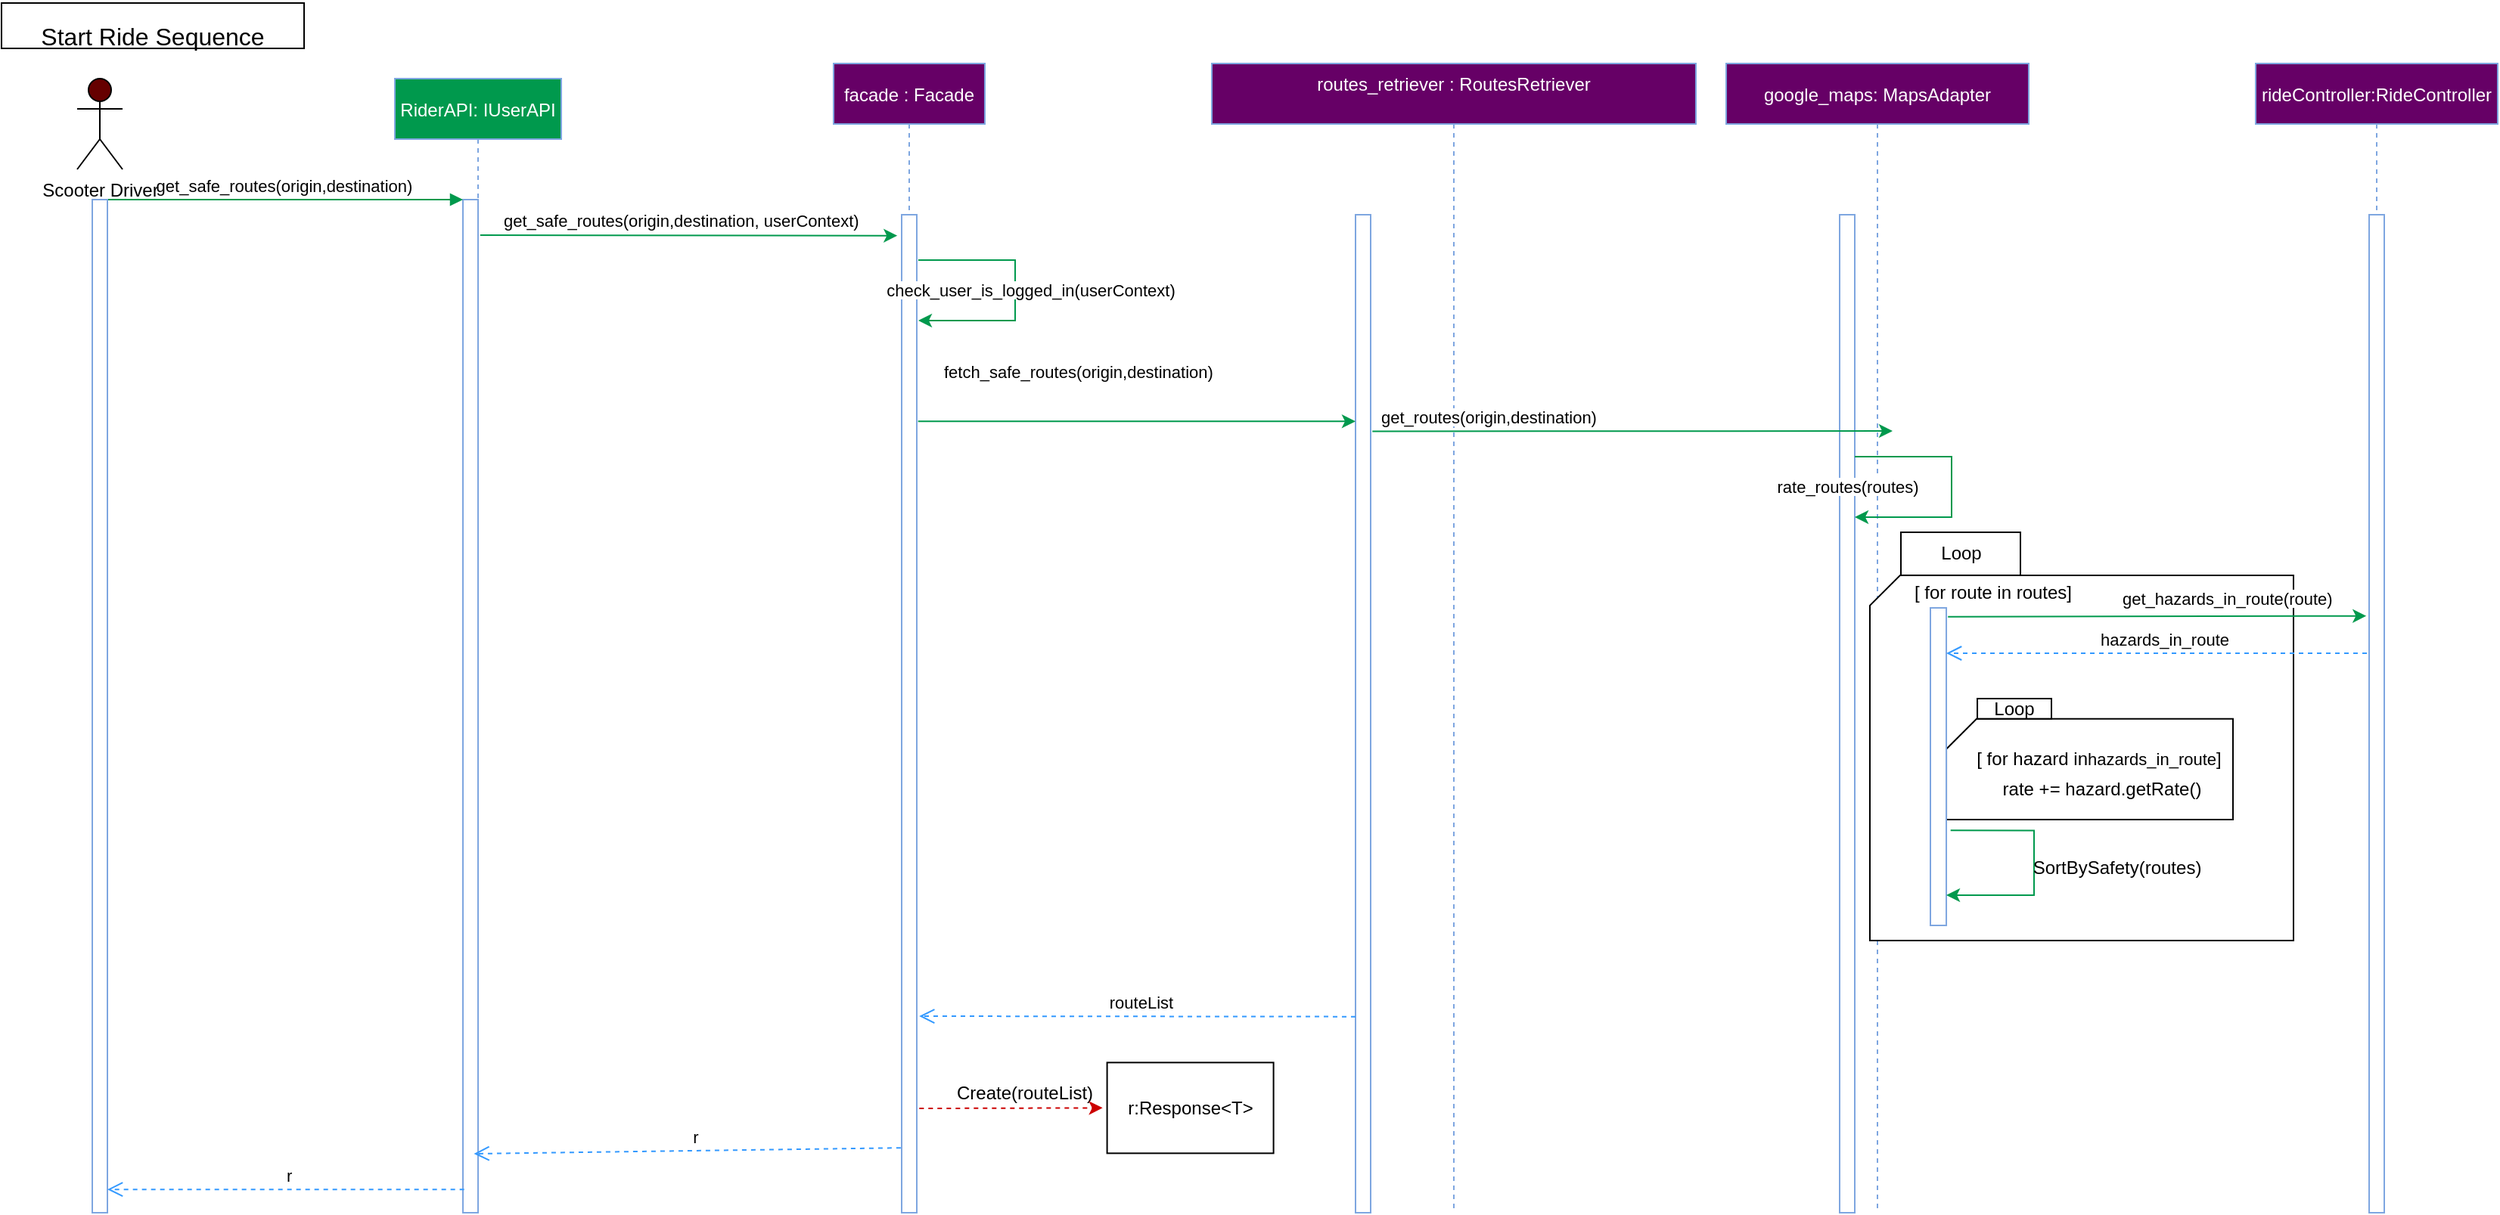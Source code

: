 <mxfile version="17.4.2" type="device" pages="2"><diagram id="kgpKYQtTHZ0yAKxKKP6v" name="Start Ride"><mxGraphModel dx="2585" dy="1558" grid="1" gridSize="10" guides="1" tooltips="1" connect="1" arrows="1" fold="1" page="1" pageScale="1" pageWidth="850" pageHeight="1100" math="0" shadow="0"><root><mxCell id="0"/><mxCell id="1" parent="0"/><mxCell id="3nuBFxr9cyL0pnOWT2aG-5" value="RiderAPI: IUserAPI" style="shape=umlLifeline;perimeter=lifelinePerimeter;container=1;collapsible=0;recursiveResize=0;rounded=0;shadow=0;strokeWidth=1;fillColor=#00994D;fontColor=#FFFFFF;strokeColor=#7EA6E0;" parent="1" vertex="1"><mxGeometry x="300" y="80" width="110" height="750" as="geometry"/></mxCell><mxCell id="3nuBFxr9cyL0pnOWT2aG-6" value="" style="points=[];perimeter=orthogonalPerimeter;rounded=0;shadow=0;strokeWidth=1;strokeColor=#7EA6E0;" parent="3nuBFxr9cyL0pnOWT2aG-5" vertex="1"><mxGeometry x="45" y="80" width="10" height="670" as="geometry"/></mxCell><mxCell id="3nuBFxr9cyL0pnOWT2aG-8" value="get_safe_routes(origin,destination)" style="verticalAlign=bottom;endArrow=block;entryX=0;entryY=0;shadow=0;strokeWidth=1;exitX=0.9;exitY=0;exitDx=0;exitDy=0;exitPerimeter=0;strokeColor=#00994D;" parent="1" source="cH-cCcxf4-pyTQIwFpyP-3" target="3nuBFxr9cyL0pnOWT2aG-6" edge="1"><mxGeometry relative="1" as="geometry"><mxPoint x="175" y="160" as="sourcePoint"/><Array as="points"><mxPoint x="220" y="160"/></Array></mxGeometry></mxCell><mxCell id="cH-cCcxf4-pyTQIwFpyP-2" value="Scooter Driver" style="shape=umlActor;verticalLabelPosition=bottom;verticalAlign=top;html=1;outlineConnect=0;fillColor=#660000;" parent="1" vertex="1"><mxGeometry x="90" y="80" width="30" height="60" as="geometry"/></mxCell><mxCell id="cH-cCcxf4-pyTQIwFpyP-3" value="" style="points=[];perimeter=orthogonalPerimeter;rounded=0;shadow=0;strokeWidth=1;strokeColor=#7EA6E0;" parent="1" vertex="1"><mxGeometry x="100" y="160" width="10" height="670" as="geometry"/></mxCell><mxCell id="cH-cCcxf4-pyTQIwFpyP-7" value="google_maps: MapsAdapter" style="shape=umlLifeline;perimeter=lifelinePerimeter;container=1;collapsible=0;recursiveResize=0;rounded=0;shadow=0;strokeWidth=1;fillColor=#660066;fontColor=#FFFFFF;strokeColor=#7EA6E0;" parent="1" vertex="1"><mxGeometry x="1180" y="70" width="200" height="760" as="geometry"/></mxCell><mxCell id="cH-cCcxf4-pyTQIwFpyP-8" value="" style="points=[];perimeter=orthogonalPerimeter;rounded=0;shadow=0;strokeWidth=1;strokeColor=#7EA6E0;" parent="cH-cCcxf4-pyTQIwFpyP-7" vertex="1"><mxGeometry x="75" y="100" width="10" height="660" as="geometry"/></mxCell><mxCell id="uz7Ku8ct91XG_DkRD2_f-23" value="" style="endArrow=classic;html=1;rounded=0;strokeColor=#00994D;" edge="1" parent="cH-cCcxf4-pyTQIwFpyP-7"><mxGeometry width="50" height="50" relative="1" as="geometry"><mxPoint x="85" y="260" as="sourcePoint"/><mxPoint x="85" y="300" as="targetPoint"/><Array as="points"><mxPoint x="149" y="260"/><mxPoint x="149" y="300"/></Array></mxGeometry></mxCell><mxCell id="uz7Ku8ct91XG_DkRD2_f-25" value="Loop" style="rounded=0;whiteSpace=wrap;html=1;" vertex="1" parent="cH-cCcxf4-pyTQIwFpyP-7"><mxGeometry x="115.5" y="310.005" width="79" height="28.448" as="geometry"/></mxCell><mxCell id="uz7Ku8ct91XG_DkRD2_f-26" value="" style="verticalLabelPosition=bottom;verticalAlign=top;html=1;shape=card;whiteSpace=wrap;size=20;arcSize=12;" vertex="1" parent="cH-cCcxf4-pyTQIwFpyP-7"><mxGeometry x="95" y="338.45" width="280" height="241.55" as="geometry"/></mxCell><mxCell id="uz7Ku8ct91XG_DkRD2_f-27" value="[ for route in routes]" style="text;html=1;align=center;verticalAlign=middle;resizable=0;points=[];autosize=1;strokeColor=none;fillColor=none;" vertex="1" parent="cH-cCcxf4-pyTQIwFpyP-7"><mxGeometry x="115.5" y="340" width="120" height="20" as="geometry"/></mxCell><mxCell id="uz7Ku8ct91XG_DkRD2_f-31" value="" style="verticalLabelPosition=bottom;verticalAlign=top;html=1;shape=card;whiteSpace=wrap;size=20;arcSize=12;" vertex="1" parent="cH-cCcxf4-pyTQIwFpyP-7"><mxGeometry x="145.52" y="433.34" width="189.48" height="66.66" as="geometry"/></mxCell><mxCell id="uz7Ku8ct91XG_DkRD2_f-32" value="[ for hazard in&lt;span style=&quot;font-size: 11px ; background-color: rgb(255 , 255 , 255)&quot;&gt;hazards_in_route&lt;/span&gt;]" style="text;html=1;align=center;verticalAlign=middle;resizable=0;points=[];autosize=1;strokeColor=none;fillColor=none;" vertex="1" parent="cH-cCcxf4-pyTQIwFpyP-7"><mxGeometry x="156.03" y="450.003" width="180" height="20" as="geometry"/></mxCell><mxCell id="uz7Ku8ct91XG_DkRD2_f-33" value="Loop" style="rounded=0;whiteSpace=wrap;html=1;" vertex="1" parent="cH-cCcxf4-pyTQIwFpyP-7"><mxGeometry x="166.02" y="420" width="48.98" height="13.34" as="geometry"/></mxCell><mxCell id="uz7Ku8ct91XG_DkRD2_f-34" value="rate += hazard.getRate()" style="text;html=1;align=center;verticalAlign=middle;resizable=0;points=[];autosize=1;strokeColor=none;fillColor=none;" vertex="1" parent="cH-cCcxf4-pyTQIwFpyP-7"><mxGeometry x="173.345" y="470.003" width="150" height="20" as="geometry"/></mxCell><mxCell id="uz7Ku8ct91XG_DkRD2_f-28" value="" style="points=[];perimeter=orthogonalPerimeter;rounded=0;shadow=0;strokeWidth=1;strokeColor=#7EA6E0;" vertex="1" parent="cH-cCcxf4-pyTQIwFpyP-7"><mxGeometry x="135" y="360" width="10.52" height="210" as="geometry"/></mxCell><mxCell id="uz7Ku8ct91XG_DkRD2_f-37" style="edgeStyle=orthogonalEdgeStyle;rounded=0;orthogonalLoop=1;jettySize=auto;html=1;strokeColor=#00994D;" edge="1" parent="cH-cCcxf4-pyTQIwFpyP-7"><mxGeometry relative="1" as="geometry"><mxPoint x="145.52" y="550.012" as="targetPoint"/><Array as="points"><mxPoint x="203.52" y="507.339"/><mxPoint x="203.52" y="550.012"/><mxPoint x="148.52" y="550.012"/></Array><mxPoint x="148.35" y="507.163" as="sourcePoint"/></mxGeometry></mxCell><mxCell id="uz7Ku8ct91XG_DkRD2_f-38" value="SortBySafety(routes)" style="text;html=1;align=center;verticalAlign=middle;resizable=0;points=[];autosize=1;strokeColor=none;fillColor=none;" vertex="1" parent="cH-cCcxf4-pyTQIwFpyP-7"><mxGeometry x="193.35" y="522.38" width="130" height="20" as="geometry"/></mxCell><mxCell id="uz7Ku8ct91XG_DkRD2_f-30" value="hazards_in_route" style="verticalAlign=bottom;endArrow=open;dashed=1;endSize=8;shadow=0;strokeWidth=1;strokeColor=#3399FF;" edge="1" parent="cH-cCcxf4-pyTQIwFpyP-7" source="uz7Ku8ct91XG_DkRD2_f-40"><mxGeometry x="-0.019" relative="1" as="geometry"><mxPoint x="145.524" y="390" as="targetPoint"/><mxPoint x="445" y="390" as="sourcePoint"/><Array as="points"><mxPoint x="335.47" y="390"/></Array><mxPoint as="offset"/></mxGeometry></mxCell><mxCell id="cH-cCcxf4-pyTQIwFpyP-11" value="&lt;span style=&quot;font-size: 11px ; text-align: center ; background-color: rgb(255 , 255 , 255)&quot;&gt;get_safe_routes(origin,destination, userContext)&lt;/span&gt;" style="text;whiteSpace=wrap;html=1;fillColor=none;" parent="1" vertex="1"><mxGeometry x="370" y="160" width="250" height="30" as="geometry"/></mxCell><mxCell id="cH-cCcxf4-pyTQIwFpyP-30" value="r" style="verticalAlign=bottom;endArrow=open;dashed=1;endSize=8;shadow=0;strokeWidth=1;strokeColor=#3399FF;exitX=0.083;exitY=0.977;exitDx=0;exitDy=0;exitPerimeter=0;" parent="1" target="cH-cCcxf4-pyTQIwFpyP-3" edge="1" source="3nuBFxr9cyL0pnOWT2aG-6"><mxGeometry x="-0.019" relative="1" as="geometry"><mxPoint x="70" y="455" as="targetPoint"/><mxPoint x="348" y="430" as="sourcePoint"/><Array as="points"/><mxPoint as="offset"/></mxGeometry></mxCell><mxCell id="cH-cCcxf4-pyTQIwFpyP-53" value="&lt;br&gt;&lt;font size=&quot;3&quot;&gt;Start Ride Sequence&lt;br&gt;&lt;/font&gt;" style="rounded=0;whiteSpace=wrap;html=1;" parent="1" vertex="1"><mxGeometry x="40" y="30" width="200" height="30" as="geometry"/></mxCell><mxCell id="cH-cCcxf4-pyTQIwFpyP-5" value="" style="endArrow=classic;html=1;rounded=0;strokeColor=#00994D;exitX=0.513;exitY=0.138;exitDx=0;exitDy=0;exitPerimeter=0;entryX=-0.286;entryY=0.021;entryDx=0;entryDy=0;entryPerimeter=0;" parent="1" source="3nuBFxr9cyL0pnOWT2aG-5" target="uz7Ku8ct91XG_DkRD2_f-2" edge="1"><mxGeometry width="50" height="50" relative="1" as="geometry"><mxPoint x="355" y="180" as="sourcePoint"/><mxPoint x="510" y="180" as="targetPoint"/></mxGeometry></mxCell><mxCell id="uz7Ku8ct91XG_DkRD2_f-1" value="facade : Facade" style="shape=umlLifeline;perimeter=lifelinePerimeter;container=1;collapsible=0;recursiveResize=0;rounded=0;shadow=0;strokeWidth=1;fillColor=#660066;fontColor=#FFFFFF;strokeColor=#7EA6E0;" vertex="1" parent="1"><mxGeometry x="590" y="70" width="100" height="760" as="geometry"/></mxCell><mxCell id="uz7Ku8ct91XG_DkRD2_f-2" value="" style="points=[];perimeter=orthogonalPerimeter;rounded=0;shadow=0;strokeWidth=1;strokeColor=#7EA6E0;" vertex="1" parent="uz7Ku8ct91XG_DkRD2_f-1"><mxGeometry x="45" y="100" width="10" height="660" as="geometry"/></mxCell><mxCell id="uz7Ku8ct91XG_DkRD2_f-4" value="" style="endArrow=classic;html=1;rounded=0;strokeColor=#00994D;" edge="1" parent="uz7Ku8ct91XG_DkRD2_f-1"><mxGeometry width="50" height="50" relative="1" as="geometry"><mxPoint x="56" y="130" as="sourcePoint"/><mxPoint x="56" y="170" as="targetPoint"/><Array as="points"><mxPoint x="120" y="130"/><mxPoint x="120" y="170"/></Array></mxGeometry></mxCell><mxCell id="uz7Ku8ct91XG_DkRD2_f-5" value="&lt;span style=&quot;font-size: 11px ; background-color: rgb(255 , 255 , 255)&quot;&gt;check_user_is_logged_in(userContext)&lt;/span&gt;" style="text;html=1;align=center;verticalAlign=middle;resizable=0;points=[];autosize=1;strokeColor=none;fillColor=none;" vertex="1" parent="1"><mxGeometry x="615" y="210" width="210" height="20" as="geometry"/></mxCell><mxCell id="uz7Ku8ct91XG_DkRD2_f-7" value="routes_retriever : RoutesRetriever&#10;  " style="shape=umlLifeline;perimeter=lifelinePerimeter;container=1;collapsible=0;recursiveResize=0;rounded=0;shadow=0;strokeWidth=1;fillColor=#660066;fontColor=#FFFFFF;strokeColor=#7EA6E0;" vertex="1" parent="1"><mxGeometry x="840" y="70" width="320" height="760" as="geometry"/></mxCell><mxCell id="uz7Ku8ct91XG_DkRD2_f-8" value="" style="points=[];perimeter=orthogonalPerimeter;rounded=0;shadow=0;strokeWidth=1;strokeColor=#7EA6E0;" vertex="1" parent="uz7Ku8ct91XG_DkRD2_f-7"><mxGeometry x="95" y="100" width="10" height="660" as="geometry"/></mxCell><mxCell id="uz7Ku8ct91XG_DkRD2_f-22" value="&lt;span style=&quot;color: rgb(0 , 0 , 0) ; font-family: &amp;#34;helvetica&amp;#34; ; font-size: 11px ; font-style: normal ; font-weight: 400 ; letter-spacing: normal ; text-align: center ; text-indent: 0px ; text-transform: none ; word-spacing: 0px ; background-color: rgb(255 , 255 , 255) ; display: inline ; float: none&quot;&gt;get_routes(origin,destination)&lt;/span&gt;" style="text;whiteSpace=wrap;html=1;" vertex="1" parent="uz7Ku8ct91XG_DkRD2_f-7"><mxGeometry x="110" y="220" width="200" height="30" as="geometry"/></mxCell><mxCell id="uz7Ku8ct91XG_DkRD2_f-9" value="&lt;span style=&quot;font-size: 11px ; text-align: center ; background-color: rgb(255 , 255 , 255)&quot;&gt;fetch_safe_routes(origin,destination)&lt;/span&gt;" style="text;whiteSpace=wrap;html=1;fillColor=none;" vertex="1" parent="1"><mxGeometry x="660.6" y="260" width="250" height="30" as="geometry"/></mxCell><mxCell id="uz7Ku8ct91XG_DkRD2_f-10" value="" style="endArrow=classic;html=1;rounded=0;strokeColor=#00994D;exitX=1.086;exitY=0.207;exitDx=0;exitDy=0;exitPerimeter=0;" edge="1" parent="1" source="uz7Ku8ct91XG_DkRD2_f-2" target="uz7Ku8ct91XG_DkRD2_f-8"><mxGeometry width="50" height="50" relative="1" as="geometry"><mxPoint x="650.0" y="281.87" as="sourcePoint"/><mxPoint x="922.74" y="281.34" as="targetPoint"/></mxGeometry></mxCell><mxCell id="uz7Ku8ct91XG_DkRD2_f-18" value="r" style="verticalAlign=bottom;endArrow=open;dashed=1;endSize=8;shadow=0;strokeWidth=1;strokeColor=#3399FF;entryX=0.475;entryY=0.948;entryDx=0;entryDy=0;entryPerimeter=0;exitX=-0.056;exitY=0.935;exitDx=0;exitDy=0;exitPerimeter=0;" edge="1" parent="1" source="uz7Ku8ct91XG_DkRD2_f-2" target="3nuBFxr9cyL0pnOWT2aG-5"><mxGeometry x="-0.033" relative="1" as="geometry"><mxPoint x="470" y="420" as="targetPoint"/><mxPoint x="634.5" y="420" as="sourcePoint"/><Array as="points"/><mxPoint x="1" as="offset"/></mxGeometry></mxCell><mxCell id="uz7Ku8ct91XG_DkRD2_f-24" value="&lt;span style=&quot;font-size: 11px ; background-color: rgb(255 , 255 , 255)&quot;&gt;rate_routes(routes)&lt;/span&gt;" style="text;html=1;align=center;verticalAlign=middle;resizable=0;points=[];autosize=1;strokeColor=none;fillColor=none;" vertex="1" parent="1"><mxGeometry x="1205" y="340" width="110" height="20" as="geometry"/></mxCell><mxCell id="cH-cCcxf4-pyTQIwFpyP-9" value="" style="endArrow=classic;html=1;rounded=0;strokeColor=#00994D;exitX=1.103;exitY=0.028;exitDx=0;exitDy=0;exitPerimeter=0;entryX=-0.186;entryY=0.402;entryDx=0;entryDy=0;entryPerimeter=0;" parent="1" target="uz7Ku8ct91XG_DkRD2_f-41" edge="1" source="uz7Ku8ct91XG_DkRD2_f-28"><mxGeometry width="50" height="50" relative="1" as="geometry"><mxPoint x="1383.083" y="581.327" as="sourcePoint"/><mxPoint x="1625" y="436" as="targetPoint"/></mxGeometry></mxCell><mxCell id="uz7Ku8ct91XG_DkRD2_f-40" value="rideController:RideController" style="shape=umlLifeline;perimeter=lifelinePerimeter;container=1;collapsible=0;recursiveResize=0;rounded=0;shadow=0;strokeWidth=1;fillColor=#660066;fontColor=#FFFFFF;strokeColor=#7EA6E0;" vertex="1" parent="1"><mxGeometry x="1530" y="70" width="160" height="760" as="geometry"/></mxCell><mxCell id="uz7Ku8ct91XG_DkRD2_f-41" value="" style="points=[];perimeter=orthogonalPerimeter;rounded=0;shadow=0;strokeWidth=1;strokeColor=#7EA6E0;" vertex="1" parent="uz7Ku8ct91XG_DkRD2_f-40"><mxGeometry x="75" y="100" width="10" height="660" as="geometry"/></mxCell><mxCell id="uz7Ku8ct91XG_DkRD2_f-17" value="Create(routeList)" style="text;html=1;align=center;verticalAlign=middle;resizable=0;points=[];autosize=1;strokeColor=none;fillColor=none;" vertex="1" parent="1"><mxGeometry x="660.8" y="740.68" width="110" height="20" as="geometry"/></mxCell><mxCell id="uz7Ku8ct91XG_DkRD2_f-14" value="routeList" style="verticalAlign=bottom;endArrow=open;dashed=1;endSize=8;shadow=0;strokeWidth=1;exitX=-0.08;exitY=0.285;exitDx=0;exitDy=0;exitPerimeter=0;strokeColor=#3399FF;entryX=1.08;entryY=0.258;entryDx=0;entryDy=0;entryPerimeter=0;" edge="1" parent="1"><mxGeometry x="-0.019" relative="1" as="geometry"><mxPoint x="646.6" y="700" as="targetPoint"/><mxPoint x="935.0" y="700.33" as="sourcePoint"/><Array as="points"/><mxPoint as="offset"/></mxGeometry></mxCell><mxCell id="uz7Ku8ct91XG_DkRD2_f-16" value="" style="endArrow=classic;html=1;rounded=0;dashed=1;strokeColor=#CC0000;exitX=1.086;exitY=0.371;exitDx=0;exitDy=0;exitPerimeter=0;entryX=0.973;entryY=1;entryDx=0;entryDy=0;entryPerimeter=0;" edge="1" parent="1" target="uz7Ku8ct91XG_DkRD2_f-17"><mxGeometry width="50" height="50" relative="1" as="geometry"><mxPoint x="646.66" y="761.02" as="sourcePoint"/><mxPoint x="760.8" y="760.68" as="targetPoint"/></mxGeometry></mxCell><mxCell id="uz7Ku8ct91XG_DkRD2_f-15" value="r:Response&amp;lt;T&amp;gt;" style="rounded=0;whiteSpace=wrap;html=1;" vertex="1" parent="1"><mxGeometry x="770.8" y="730.68" width="110" height="60" as="geometry"/></mxCell><mxCell id="uz7Ku8ct91XG_DkRD2_f-21" value="" style="endArrow=classic;html=1;rounded=0;strokeColor=#00994D;exitX=1.114;exitY=0.217;exitDx=0;exitDy=0;exitPerimeter=0;" edge="1" parent="1" source="uz7Ku8ct91XG_DkRD2_f-8"><mxGeometry width="50" height="50" relative="1" as="geometry"><mxPoint x="1060" y="310.55" as="sourcePoint"/><mxPoint x="1290" y="313" as="targetPoint"/></mxGeometry></mxCell><mxCell id="cH-cCcxf4-pyTQIwFpyP-13" value="&lt;div style=&quot;text-align: center&quot;&gt;&lt;font face=&quot;helvetica&quot;&gt;&lt;span style=&quot;font-size: 11px ; background-color: rgb(255 , 255 , 255)&quot;&gt;get_hazards_in_route(route)&lt;/span&gt;&lt;/font&gt;&lt;/div&gt;" style="text;whiteSpace=wrap;html=1;" parent="1" vertex="1"><mxGeometry x="1440" y="410" width="147.18" height="30" as="geometry"/></mxCell></root></mxGraphModel></diagram><diagram id="BFsOeK4-AFfogcsaZ37H" name="During Ride"><mxGraphModel dx="1102" dy="857" grid="1" gridSize="10" guides="1" tooltips="1" connect="1" arrows="1" fold="1" page="1" pageScale="1" pageWidth="827" pageHeight="1169" math="0" shadow="0"><root><mxCell id="0"/><mxCell id="1" parent="0"/><mxCell id="gbzLUbdY3y172fPO6KQh-1" value="" style="rounded=0;whiteSpace=wrap;html=1;labelBackgroundColor=#FFB570;fillColor=#99FFFF;" vertex="1" parent="1"><mxGeometry x="310" y="315" width="420" height="85" as="geometry"/></mxCell><mxCell id="gbzLUbdY3y172fPO6KQh-2" value="" style="rounded=0;whiteSpace=wrap;html=1;labelBackgroundColor=#FFB570;fillColor=#FFFFFF;" vertex="1" parent="1"><mxGeometry x="320" y="305" width="270" height="105" as="geometry"/></mxCell><mxCell id="gbzLUbdY3y172fPO6KQh-3" value="" style="rounded=0;whiteSpace=wrap;html=1;" vertex="1" parent="1"><mxGeometry x="30" y="160" width="760" height="370" as="geometry"/></mxCell><mxCell id="gbzLUbdY3y172fPO6KQh-4" value="CameraModule" style="shape=umlLifeline;perimeter=lifelinePerimeter;container=1;collapsible=0;recursiveResize=0;rounded=0;shadow=0;strokeWidth=1;fillColor=#00994D;fontColor=#FFFFFF;strokeColor=#7EA6E0;" vertex="1" parent="1"><mxGeometry x="530" y="50" width="100" height="150" as="geometry"/></mxCell><mxCell id="gbzLUbdY3y172fPO6KQh-5" value="" style="points=[];perimeter=orthogonalPerimeter;rounded=0;shadow=0;strokeWidth=1;strokeColor=#7EA6E0;" vertex="1" parent="gbzLUbdY3y172fPO6KQh-4"><mxGeometry x="45" y="80" width="10" height="70" as="geometry"/></mxCell><mxCell id="gbzLUbdY3y172fPO6KQh-6" value="StartCamera()" style="verticalAlign=bottom;endArrow=block;shadow=0;strokeWidth=1;exitX=0.9;exitY=0;exitDx=0;exitDy=0;exitPerimeter=0;strokeColor=#00994D;" edge="1" parent="1" source="gbzLUbdY3y172fPO6KQh-10"><mxGeometry x="0.21" relative="1" as="geometry"><mxPoint x="175" y="160" as="sourcePoint"/><Array as="points"><mxPoint x="330" y="138"/></Array><mxPoint as="offset"/><mxPoint x="577" y="138" as="targetPoint"/></mxGeometry></mxCell><mxCell id="gbzLUbdY3y172fPO6KQh-7" value="Raspberry Pi" style="shape=umlActor;verticalLabelPosition=bottom;verticalAlign=top;html=1;outlineConnect=0;fillColor=#006666;" vertex="1" parent="1"><mxGeometry x="110" y="50" width="30" height="60" as="geometry"/></mxCell><mxCell id="gbzLUbdY3y172fPO6KQh-8" value="&lt;font size=&quot;3&quot;&gt;During Ride Sequence&lt;br&gt;&lt;/font&gt;" style="rounded=0;whiteSpace=wrap;html=1;" vertex="1" parent="1"><mxGeometry x="10" y="10" width="200" height="30" as="geometry"/></mxCell><mxCell id="gbzLUbdY3y172fPO6KQh-9" value="GetNextFrame()" style="verticalAlign=bottom;endArrow=block;shadow=0;strokeWidth=1;strokeColor=#00994D;" edge="1" parent="1"><mxGeometry x="0.022" relative="1" as="geometry"><mxPoint x="355" y="169.5" as="sourcePoint"/><Array as="points"><mxPoint x="431" y="169.5"/></Array><mxPoint x="580" y="170" as="targetPoint"/><mxPoint as="offset"/></mxGeometry></mxCell><mxCell id="gbzLUbdY3y172fPO6KQh-10" value="" style="points=[];perimeter=orthogonalPerimeter;rounded=0;shadow=0;strokeWidth=1;strokeColor=#7EA6E0;" vertex="1" parent="1"><mxGeometry x="120" y="140" width="10" height="420" as="geometry"/></mxCell><mxCell id="gbzLUbdY3y172fPO6KQh-11" value="While Riding" style="rounded=0;whiteSpace=wrap;html=1;labelBackgroundColor=#FFB570;fillColor=#FFB570;" vertex="1" parent="1"><mxGeometry x="30" y="160" width="90" height="20" as="geometry"/></mxCell><mxCell id="gbzLUbdY3y172fPO6KQh-12" value="VideoProcessorModule" style="shape=umlLifeline;perimeter=lifelinePerimeter;container=1;collapsible=0;recursiveResize=0;rounded=0;shadow=0;strokeWidth=1;size=40;fillColor=#0000CC;fontColor=#FFFFFF;strokeColor=#3399FF;" vertex="1" parent="1"><mxGeometry x="270" y="50" width="160" height="320" as="geometry"/></mxCell><mxCell id="gbzLUbdY3y172fPO6KQh-13" value="AnalyzeFrame(frame)" style="verticalAlign=bottom;endArrow=block;shadow=0;strokeWidth=1;exitX=1.2;exitY=0.17;exitDx=0;exitDy=0;exitPerimeter=0;strokeColor=#00994D;" edge="1" parent="gbzLUbdY3y172fPO6KQh-12" source="gbzLUbdY3y172fPO6KQh-22"><mxGeometry x="-0.02" y="2" relative="1" as="geometry"><mxPoint x="90" y="163" as="sourcePoint"/><Array as="points"><mxPoint x="150" y="163"/><mxPoint x="150" y="220"/></Array><mxPoint x="85" y="220" as="targetPoint"/><mxPoint as="offset"/></mxGeometry></mxCell><mxCell id="gbzLUbdY3y172fPO6KQh-14" value="StartAnalyzing()" style="verticalAlign=bottom;endArrow=block;shadow=0;strokeWidth=1;strokeColor=#00994D;" edge="1" parent="gbzLUbdY3y172fPO6KQh-12"><mxGeometry relative="1" as="geometry"><mxPoint x="-140" y="100" as="sourcePoint"/><Array as="points"><mxPoint x="-64" y="100"/></Array><mxPoint x="80" y="100" as="targetPoint"/><mxPoint as="offset"/></mxGeometry></mxCell><mxCell id="gbzLUbdY3y172fPO6KQh-15" value="" style="rounded=0;whiteSpace=wrap;html=1;labelBackgroundColor=#FFB570;fillColor=#FFFFFF;" vertex="1" parent="gbzLUbdY3y172fPO6KQh-12"><mxGeometry x="-20" y="235" width="490" height="85" as="geometry"/></mxCell><mxCell id="gbzLUbdY3y172fPO6KQh-16" value="AlertModule" style="shape=umlLifeline;perimeter=lifelinePerimeter;container=1;collapsible=0;recursiveResize=0;rounded=0;shadow=0;strokeWidth=1;fillColor=#330066;fontColor=#FFFFFF;strokeColor=#7EA6E0;" vertex="1" parent="1"><mxGeometry x="640" y="50" width="150" height="260" as="geometry"/></mxCell><mxCell id="gbzLUbdY3y172fPO6KQh-17" value="frame" style="verticalAlign=bottom;endArrow=open;dashed=1;endSize=8;shadow=0;strokeWidth=1;strokeColor=#3399FF;" edge="1" parent="1"><mxGeometry x="0.016" y="-1" relative="1" as="geometry"><mxPoint x="355" y="190" as="targetPoint"/><mxPoint x="575" y="190" as="sourcePoint"/><Array as="points"/><mxPoint as="offset"/></mxGeometry></mxCell><mxCell id="gbzLUbdY3y172fPO6KQh-18" value="If danger" style="rounded=0;whiteSpace=wrap;html=1;labelBackgroundColor=#FFB570;fillColor=#FFB570;" vertex="1" parent="1"><mxGeometry x="250" y="315" width="90" height="20" as="geometry"/></mxCell><mxCell id="gbzLUbdY3y172fPO6KQh-19" value="Alert()" style="verticalAlign=bottom;endArrow=block;shadow=0;strokeWidth=1;entryX=0.1;entryY=0.45;entryDx=0;entryDy=0;entryPerimeter=0;exitX=1;exitY=0.457;exitDx=0;exitDy=0;exitPerimeter=0;strokeColor=#00994D;" edge="1" parent="1" source="gbzLUbdY3y172fPO6KQh-22" target="gbzLUbdY3y172fPO6KQh-20"><mxGeometry x="0.099" y="1" relative="1" as="geometry"><mxPoint x="370" y="360" as="sourcePoint"/><Array as="points"/><mxPoint x="803" y="357" as="targetPoint"/><mxPoint as="offset"/></mxGeometry></mxCell><mxCell id="gbzLUbdY3y172fPO6KQh-20" value="" style="points=[];perimeter=orthogonalPerimeter;rounded=0;shadow=0;strokeWidth=1;strokeColor=#7EA6E0;" vertex="1" parent="1"><mxGeometry x="710" y="310" width="10" height="20" as="geometry"/></mxCell><mxCell id="gbzLUbdY3y172fPO6KQh-21" value="" style="rounded=0;whiteSpace=wrap;html=1;labelBackgroundColor=#FFB570;fillColor=#FFFFFF;" vertex="1" parent="1"><mxGeometry x="250" y="420" width="490" height="85" as="geometry"/></mxCell><mxCell id="gbzLUbdY3y172fPO6KQh-22" value="" style="points=[];perimeter=orthogonalPerimeter;rounded=0;shadow=0;strokeWidth=1;strokeColor=#7EA6E0;" vertex="1" parent="1"><mxGeometry x="345" y="150" width="10" height="370" as="geometry"/></mxCell><mxCell id="gbzLUbdY3y172fPO6KQh-23" value="If Event" style="rounded=0;whiteSpace=wrap;html=1;labelBackgroundColor=#FFB570;fillColor=#FFB570;" vertex="1" parent="1"><mxGeometry x="250" y="420" width="90" height="20" as="geometry"/></mxCell><mxCell id="gbzLUbdY3y172fPO6KQh-24" value="SaveInfoAboutEvent(Event)" style="verticalAlign=bottom;endArrow=block;shadow=0;strokeWidth=1;exitX=1;exitY=0.829;exitDx=0;exitDy=0;exitPerimeter=0;strokeColor=#00994D;" edge="1" parent="1" source="gbzLUbdY3y172fPO6KQh-22"><mxGeometry x="0.037" relative="1" as="geometry"><mxPoint x="360" y="461" as="sourcePoint"/><Array as="points"><mxPoint x="450" y="460"/><mxPoint x="450" y="493"/></Array><mxPoint x="355" y="493" as="targetPoint"/><mxPoint as="offset"/></mxGeometry></mxCell><mxCell id="gbzLUbdY3y172fPO6KQh-25" value="SaveInfoAboutDanger(Danger)" style="verticalAlign=bottom;endArrow=block;shadow=0;strokeWidth=1;exitX=1;exitY=0.484;exitDx=0;exitDy=0;exitPerimeter=0;strokeColor=#00994D;" edge="1" parent="1" source="gbzLUbdY3y172fPO6KQh-22" target="gbzLUbdY3y172fPO6KQh-22"><mxGeometry x="0.037" relative="1" as="geometry"><mxPoint x="360" y="358.0" as="sourcePoint"/><Array as="points"><mxPoint x="450" y="329"/><mxPoint x="450" y="357"/><mxPoint x="400" y="357"/></Array><mxPoint x="714" y="357.0" as="targetPoint"/><mxPoint as="offset"/></mxGeometry></mxCell></root></mxGraphModel></diagram></mxfile>